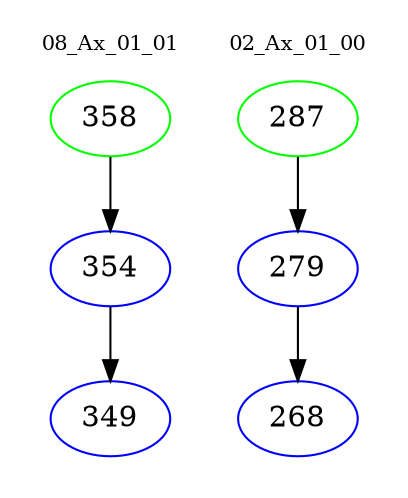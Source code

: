 digraph{
subgraph cluster_0 {
color = white
label = "08_Ax_01_01";
fontsize=10;
T0_358 [label="358", color="green"]
T0_358 -> T0_354 [color="black"]
T0_354 [label="354", color="blue"]
T0_354 -> T0_349 [color="black"]
T0_349 [label="349", color="blue"]
}
subgraph cluster_1 {
color = white
label = "02_Ax_01_00";
fontsize=10;
T1_287 [label="287", color="green"]
T1_287 -> T1_279 [color="black"]
T1_279 [label="279", color="blue"]
T1_279 -> T1_268 [color="black"]
T1_268 [label="268", color="blue"]
}
}
